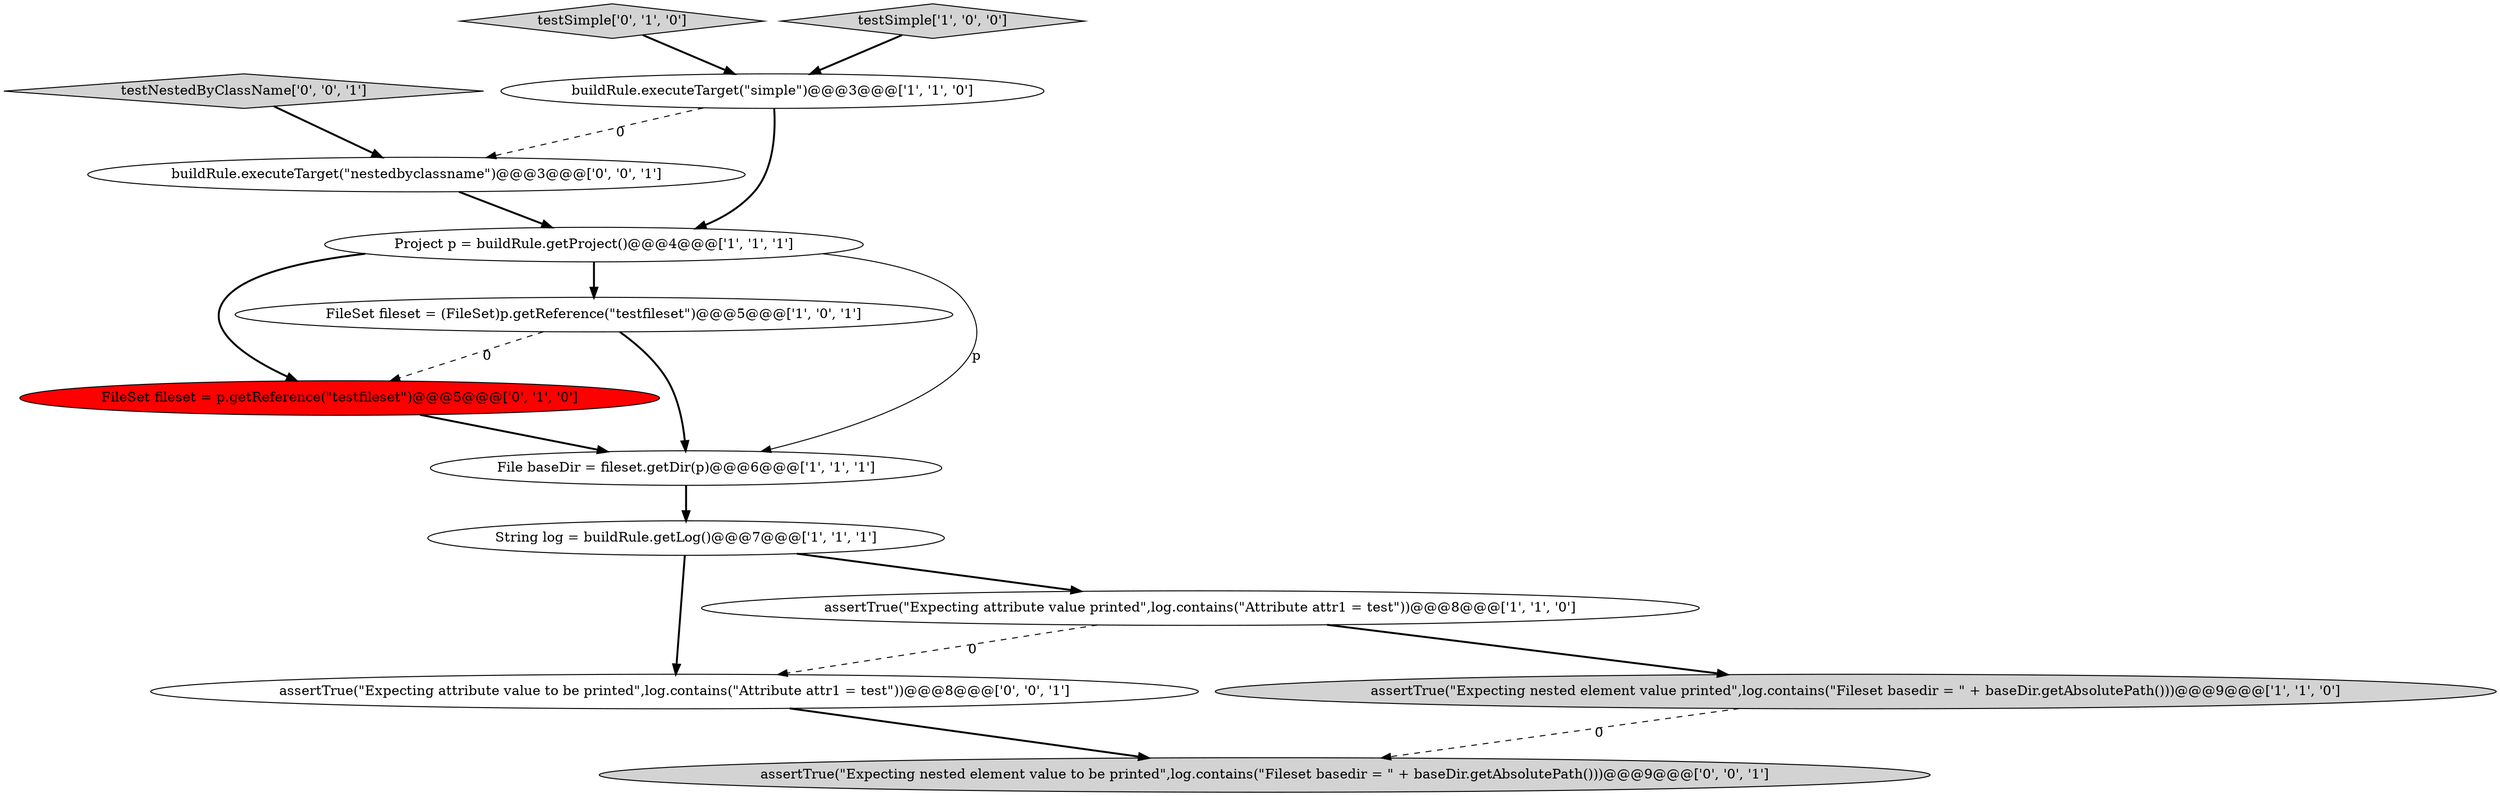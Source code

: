 digraph {
11 [style = filled, label = "assertTrue(\"Expecting attribute value to be printed\",log.contains(\"Attribute attr1 = test\"))@@@8@@@['0', '0', '1']", fillcolor = white, shape = ellipse image = "AAA0AAABBB3BBB"];
9 [style = filled, label = "FileSet fileset = p.getReference(\"testfileset\")@@@5@@@['0', '1', '0']", fillcolor = red, shape = ellipse image = "AAA1AAABBB2BBB"];
4 [style = filled, label = "buildRule.executeTarget(\"simple\")@@@3@@@['1', '1', '0']", fillcolor = white, shape = ellipse image = "AAA0AAABBB1BBB"];
10 [style = filled, label = "testNestedByClassName['0', '0', '1']", fillcolor = lightgray, shape = diamond image = "AAA0AAABBB3BBB"];
8 [style = filled, label = "testSimple['0', '1', '0']", fillcolor = lightgray, shape = diamond image = "AAA0AAABBB2BBB"];
0 [style = filled, label = "assertTrue(\"Expecting nested element value printed\",log.contains(\"Fileset basedir = \" + baseDir.getAbsolutePath()))@@@9@@@['1', '1', '0']", fillcolor = lightgray, shape = ellipse image = "AAA0AAABBB1BBB"];
6 [style = filled, label = "FileSet fileset = (FileSet)p.getReference(\"testfileset\")@@@5@@@['1', '0', '1']", fillcolor = white, shape = ellipse image = "AAA0AAABBB1BBB"];
3 [style = filled, label = "testSimple['1', '0', '0']", fillcolor = lightgray, shape = diamond image = "AAA0AAABBB1BBB"];
5 [style = filled, label = "assertTrue(\"Expecting attribute value printed\",log.contains(\"Attribute attr1 = test\"))@@@8@@@['1', '1', '0']", fillcolor = white, shape = ellipse image = "AAA0AAABBB1BBB"];
1 [style = filled, label = "File baseDir = fileset.getDir(p)@@@6@@@['1', '1', '1']", fillcolor = white, shape = ellipse image = "AAA0AAABBB1BBB"];
7 [style = filled, label = "String log = buildRule.getLog()@@@7@@@['1', '1', '1']", fillcolor = white, shape = ellipse image = "AAA0AAABBB1BBB"];
2 [style = filled, label = "Project p = buildRule.getProject()@@@4@@@['1', '1', '1']", fillcolor = white, shape = ellipse image = "AAA0AAABBB1BBB"];
12 [style = filled, label = "assertTrue(\"Expecting nested element value to be printed\",log.contains(\"Fileset basedir = \" + baseDir.getAbsolutePath()))@@@9@@@['0', '0', '1']", fillcolor = lightgray, shape = ellipse image = "AAA0AAABBB3BBB"];
13 [style = filled, label = "buildRule.executeTarget(\"nestedbyclassname\")@@@3@@@['0', '0', '1']", fillcolor = white, shape = ellipse image = "AAA0AAABBB3BBB"];
2->1 [style = solid, label="p"];
6->1 [style = bold, label=""];
7->5 [style = bold, label=""];
11->12 [style = bold, label=""];
7->11 [style = bold, label=""];
0->12 [style = dashed, label="0"];
4->2 [style = bold, label=""];
2->9 [style = bold, label=""];
8->4 [style = bold, label=""];
9->1 [style = bold, label=""];
5->0 [style = bold, label=""];
10->13 [style = bold, label=""];
6->9 [style = dashed, label="0"];
4->13 [style = dashed, label="0"];
5->11 [style = dashed, label="0"];
1->7 [style = bold, label=""];
2->6 [style = bold, label=""];
3->4 [style = bold, label=""];
13->2 [style = bold, label=""];
}
